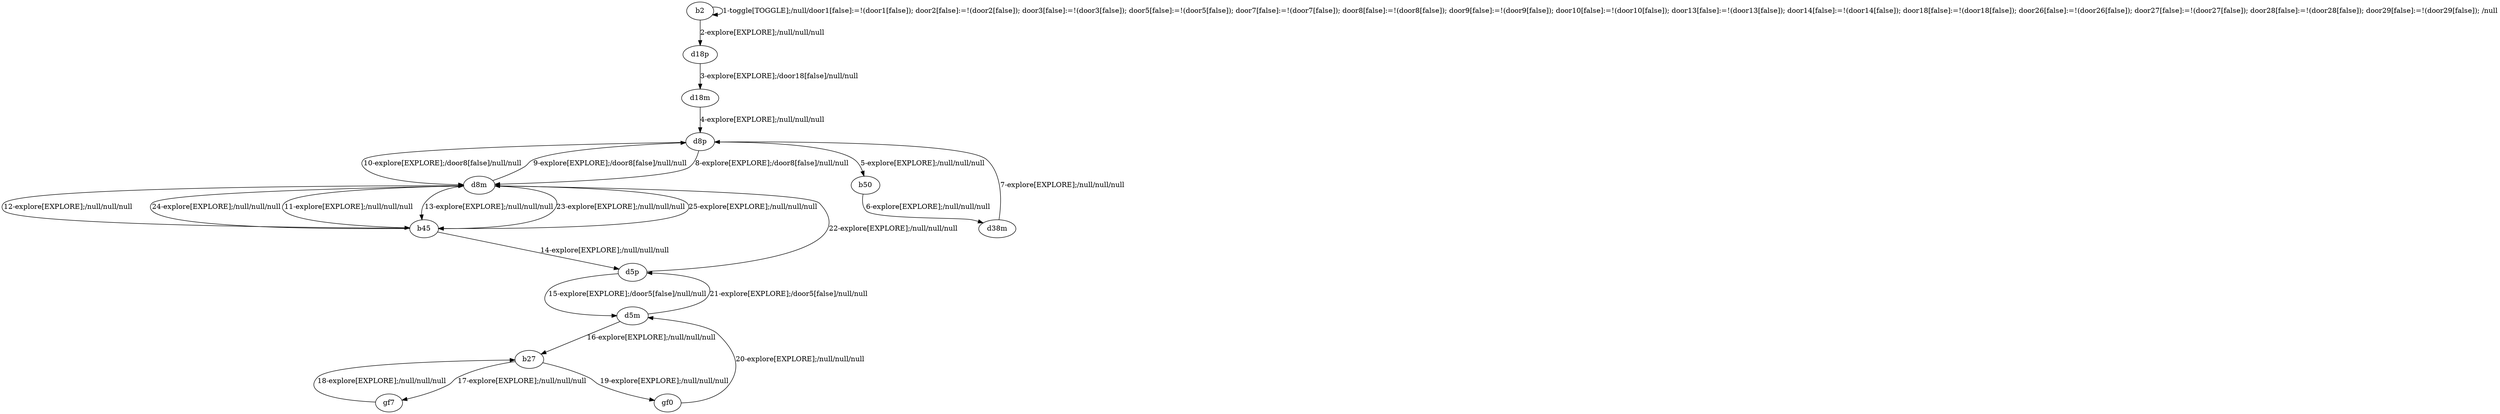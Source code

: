 # Total number of goals covered by this test: 2
# d5m --> b27
# b27 --> gf0

digraph g {
"b2" -> "b2" [label = "1-toggle[TOGGLE];/null/door1[false]:=!(door1[false]); door2[false]:=!(door2[false]); door3[false]:=!(door3[false]); door5[false]:=!(door5[false]); door7[false]:=!(door7[false]); door8[false]:=!(door8[false]); door9[false]:=!(door9[false]); door10[false]:=!(door10[false]); door13[false]:=!(door13[false]); door14[false]:=!(door14[false]); door18[false]:=!(door18[false]); door26[false]:=!(door26[false]); door27[false]:=!(door27[false]); door28[false]:=!(door28[false]); door29[false]:=!(door29[false]); /null"];
"b2" -> "d18p" [label = "2-explore[EXPLORE];/null/null/null"];
"d18p" -> "d18m" [label = "3-explore[EXPLORE];/door18[false]/null/null"];
"d18m" -> "d8p" [label = "4-explore[EXPLORE];/null/null/null"];
"d8p" -> "b50" [label = "5-explore[EXPLORE];/null/null/null"];
"b50" -> "d38m" [label = "6-explore[EXPLORE];/null/null/null"];
"d38m" -> "d8p" [label = "7-explore[EXPLORE];/null/null/null"];
"d8p" -> "d8m" [label = "8-explore[EXPLORE];/door8[false]/null/null"];
"d8m" -> "d8p" [label = "9-explore[EXPLORE];/door8[false]/null/null"];
"d8p" -> "d8m" [label = "10-explore[EXPLORE];/door8[false]/null/null"];
"d8m" -> "b45" [label = "11-explore[EXPLORE];/null/null/null"];
"b45" -> "d8m" [label = "12-explore[EXPLORE];/null/null/null"];
"d8m" -> "b45" [label = "13-explore[EXPLORE];/null/null/null"];
"b45" -> "d5p" [label = "14-explore[EXPLORE];/null/null/null"];
"d5p" -> "d5m" [label = "15-explore[EXPLORE];/door5[false]/null/null"];
"d5m" -> "b27" [label = "16-explore[EXPLORE];/null/null/null"];
"b27" -> "gf7" [label = "17-explore[EXPLORE];/null/null/null"];
"gf7" -> "b27" [label = "18-explore[EXPLORE];/null/null/null"];
"b27" -> "gf0" [label = "19-explore[EXPLORE];/null/null/null"];
"gf0" -> "d5m" [label = "20-explore[EXPLORE];/null/null/null"];
"d5m" -> "d5p" [label = "21-explore[EXPLORE];/door5[false]/null/null"];
"d5p" -> "d8m" [label = "22-explore[EXPLORE];/null/null/null"];
"d8m" -> "b45" [label = "23-explore[EXPLORE];/null/null/null"];
"b45" -> "d8m" [label = "24-explore[EXPLORE];/null/null/null"];
"d8m" -> "b45" [label = "25-explore[EXPLORE];/null/null/null"];
}